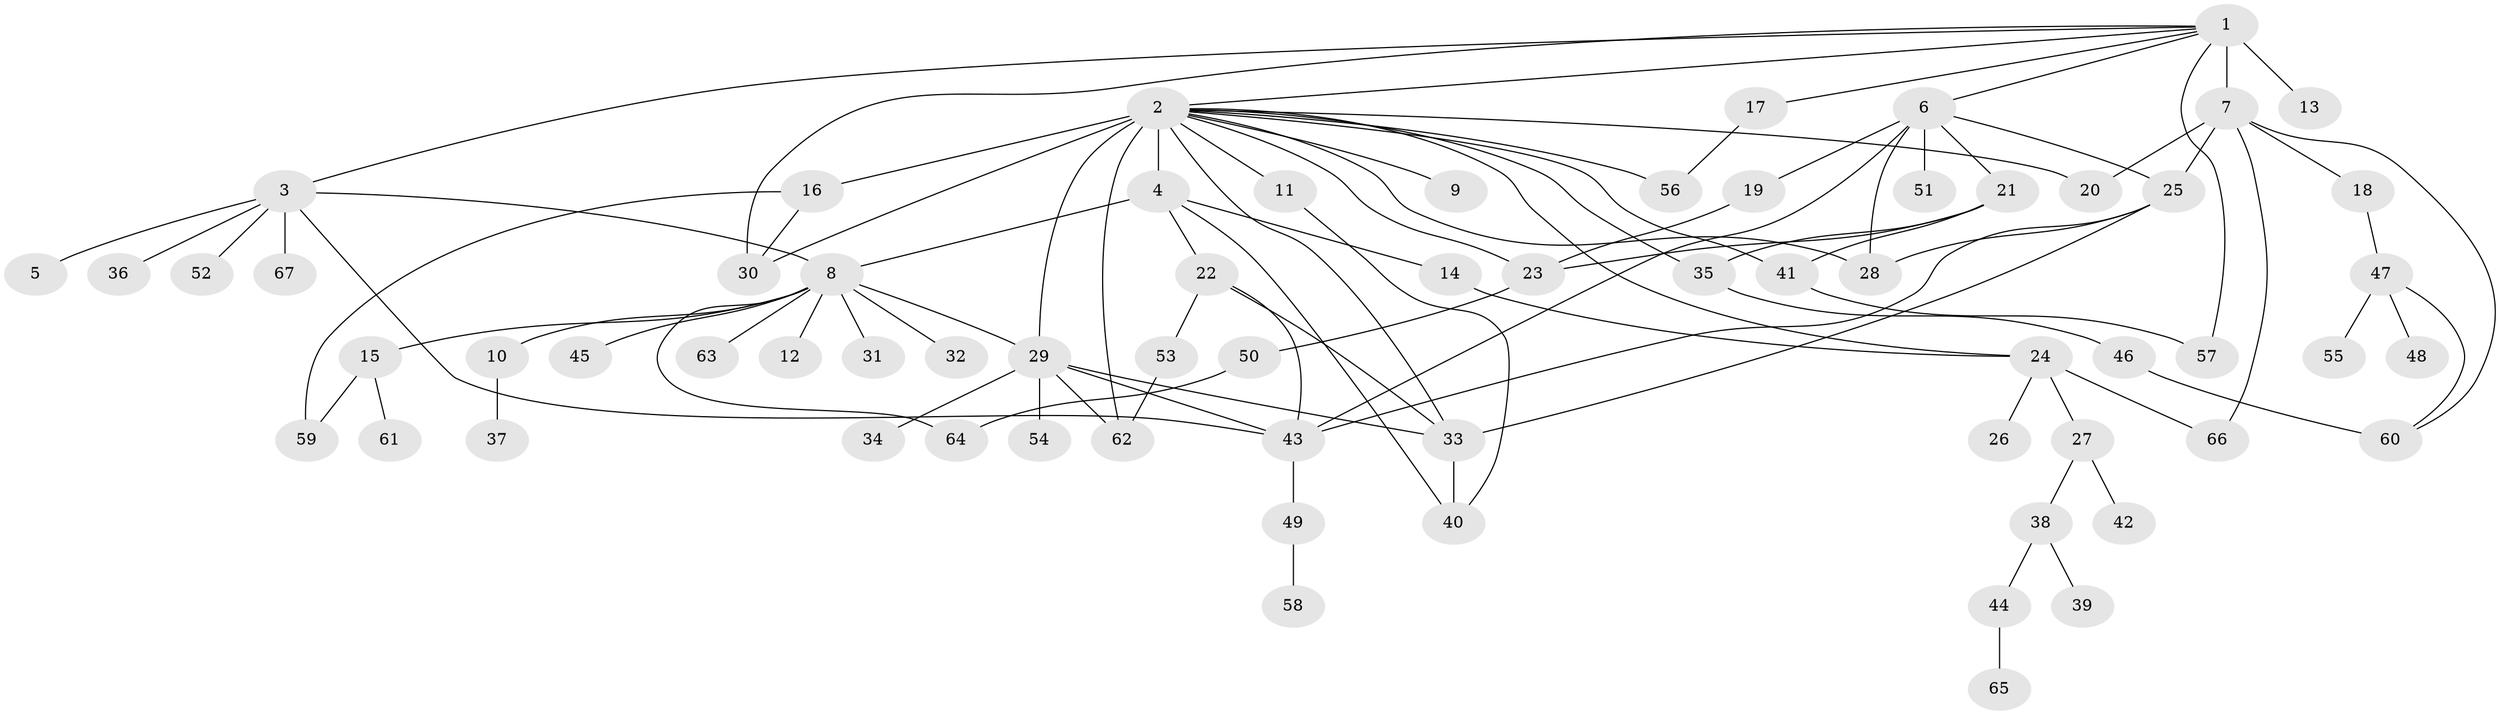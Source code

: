 // original degree distribution, {23: 0.007518796992481203, 24: 0.007518796992481203, 8: 0.015037593984962405, 2: 0.24812030075187969, 1: 0.46616541353383456, 13: 0.007518796992481203, 3: 0.12781954887218044, 4: 0.045112781954887216, 5: 0.045112781954887216, 6: 0.022556390977443608, 9: 0.007518796992481203}
// Generated by graph-tools (version 1.1) at 2025/35/03/09/25 02:35:16]
// undirected, 67 vertices, 97 edges
graph export_dot {
graph [start="1"]
  node [color=gray90,style=filled];
  1;
  2;
  3;
  4;
  5;
  6;
  7;
  8;
  9;
  10;
  11;
  12;
  13;
  14;
  15;
  16;
  17;
  18;
  19;
  20;
  21;
  22;
  23;
  24;
  25;
  26;
  27;
  28;
  29;
  30;
  31;
  32;
  33;
  34;
  35;
  36;
  37;
  38;
  39;
  40;
  41;
  42;
  43;
  44;
  45;
  46;
  47;
  48;
  49;
  50;
  51;
  52;
  53;
  54;
  55;
  56;
  57;
  58;
  59;
  60;
  61;
  62;
  63;
  64;
  65;
  66;
  67;
  1 -- 2 [weight=1.0];
  1 -- 3 [weight=1.0];
  1 -- 6 [weight=1.0];
  1 -- 7 [weight=15.0];
  1 -- 13 [weight=1.0];
  1 -- 17 [weight=1.0];
  1 -- 30 [weight=1.0];
  1 -- 57 [weight=1.0];
  2 -- 4 [weight=7.0];
  2 -- 9 [weight=1.0];
  2 -- 11 [weight=1.0];
  2 -- 16 [weight=1.0];
  2 -- 20 [weight=1.0];
  2 -- 23 [weight=1.0];
  2 -- 24 [weight=1.0];
  2 -- 28 [weight=1.0];
  2 -- 29 [weight=1.0];
  2 -- 30 [weight=2.0];
  2 -- 33 [weight=1.0];
  2 -- 35 [weight=1.0];
  2 -- 41 [weight=1.0];
  2 -- 56 [weight=1.0];
  2 -- 62 [weight=1.0];
  3 -- 5 [weight=1.0];
  3 -- 8 [weight=1.0];
  3 -- 36 [weight=1.0];
  3 -- 43 [weight=1.0];
  3 -- 52 [weight=1.0];
  3 -- 67 [weight=1.0];
  4 -- 8 [weight=1.0];
  4 -- 14 [weight=1.0];
  4 -- 22 [weight=1.0];
  4 -- 40 [weight=1.0];
  6 -- 19 [weight=1.0];
  6 -- 21 [weight=1.0];
  6 -- 25 [weight=1.0];
  6 -- 28 [weight=1.0];
  6 -- 43 [weight=1.0];
  6 -- 51 [weight=1.0];
  7 -- 18 [weight=1.0];
  7 -- 20 [weight=1.0];
  7 -- 25 [weight=1.0];
  7 -- 60 [weight=1.0];
  7 -- 66 [weight=1.0];
  8 -- 10 [weight=1.0];
  8 -- 12 [weight=1.0];
  8 -- 15 [weight=1.0];
  8 -- 29 [weight=1.0];
  8 -- 31 [weight=1.0];
  8 -- 32 [weight=1.0];
  8 -- 45 [weight=1.0];
  8 -- 63 [weight=1.0];
  8 -- 64 [weight=1.0];
  10 -- 37 [weight=1.0];
  11 -- 40 [weight=1.0];
  14 -- 24 [weight=1.0];
  15 -- 59 [weight=1.0];
  15 -- 61 [weight=1.0];
  16 -- 30 [weight=1.0];
  16 -- 59 [weight=1.0];
  17 -- 56 [weight=1.0];
  18 -- 47 [weight=1.0];
  19 -- 23 [weight=1.0];
  21 -- 23 [weight=1.0];
  21 -- 35 [weight=1.0];
  21 -- 41 [weight=1.0];
  22 -- 33 [weight=1.0];
  22 -- 43 [weight=1.0];
  22 -- 53 [weight=1.0];
  23 -- 50 [weight=1.0];
  24 -- 26 [weight=1.0];
  24 -- 27 [weight=1.0];
  24 -- 66 [weight=1.0];
  25 -- 28 [weight=1.0];
  25 -- 33 [weight=1.0];
  25 -- 43 [weight=1.0];
  27 -- 38 [weight=1.0];
  27 -- 42 [weight=1.0];
  29 -- 33 [weight=1.0];
  29 -- 34 [weight=1.0];
  29 -- 43 [weight=1.0];
  29 -- 54 [weight=1.0];
  29 -- 62 [weight=1.0];
  33 -- 40 [weight=2.0];
  35 -- 46 [weight=1.0];
  38 -- 39 [weight=1.0];
  38 -- 44 [weight=1.0];
  41 -- 57 [weight=2.0];
  43 -- 49 [weight=1.0];
  44 -- 65 [weight=1.0];
  46 -- 60 [weight=2.0];
  47 -- 48 [weight=1.0];
  47 -- 55 [weight=1.0];
  47 -- 60 [weight=1.0];
  49 -- 58 [weight=1.0];
  50 -- 64 [weight=1.0];
  53 -- 62 [weight=1.0];
}
